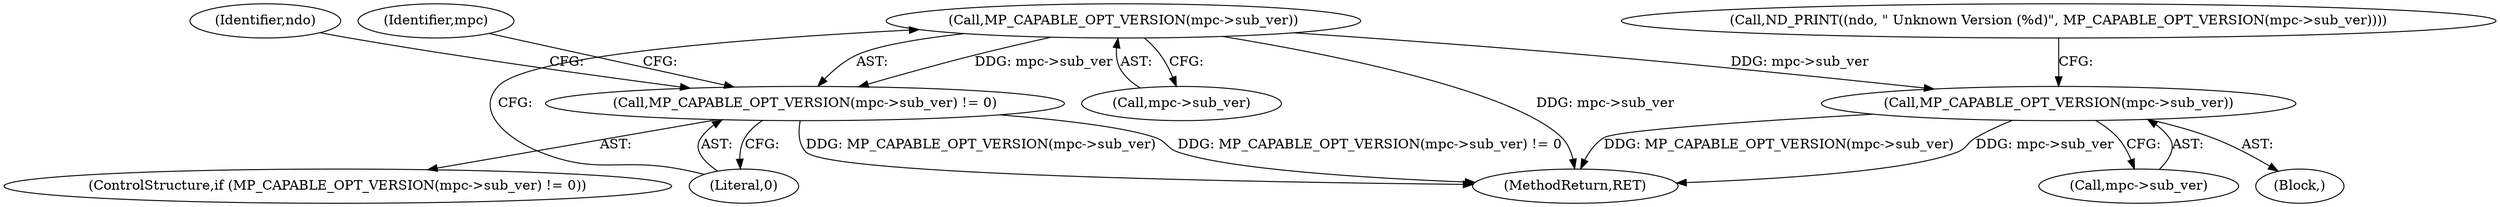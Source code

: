 digraph "0_tcpdump_4c3aee4bb0294c232d56b6d34e9eeb74f630fe8c@pointer" {
"1000139" [label="(Call,MP_CAPABLE_OPT_VERSION(mpc->sub_ver))"];
"1000138" [label="(Call,MP_CAPABLE_OPT_VERSION(mpc->sub_ver) != 0)"];
"1000150" [label="(Call,MP_CAPABLE_OPT_VERSION(mpc->sub_ver))"];
"1000151" [label="(Call,mpc->sub_ver)"];
"1000148" [label="(Block,)"];
"1000139" [label="(Call,MP_CAPABLE_OPT_VERSION(mpc->sub_ver))"];
"1000138" [label="(Call,MP_CAPABLE_OPT_VERSION(mpc->sub_ver) != 0)"];
"1000143" [label="(Literal,0)"];
"1000150" [label="(Call,MP_CAPABLE_OPT_VERSION(mpc->sub_ver))"];
"1000147" [label="(Identifier,ndo)"];
"1000159" [label="(Identifier,mpc)"];
"1000137" [label="(ControlStructure,if (MP_CAPABLE_OPT_VERSION(mpc->sub_ver) != 0))"];
"1000140" [label="(Call,mpc->sub_ver)"];
"1000176" [label="(MethodReturn,RET)"];
"1000145" [label="(Call,ND_PRINT((ndo, \" Unknown Version (%d)\", MP_CAPABLE_OPT_VERSION(mpc->sub_ver))))"];
"1000139" -> "1000138"  [label="AST: "];
"1000139" -> "1000140"  [label="CFG: "];
"1000140" -> "1000139"  [label="AST: "];
"1000143" -> "1000139"  [label="CFG: "];
"1000139" -> "1000176"  [label="DDG: mpc->sub_ver"];
"1000139" -> "1000138"  [label="DDG: mpc->sub_ver"];
"1000139" -> "1000150"  [label="DDG: mpc->sub_ver"];
"1000138" -> "1000137"  [label="AST: "];
"1000138" -> "1000143"  [label="CFG: "];
"1000143" -> "1000138"  [label="AST: "];
"1000147" -> "1000138"  [label="CFG: "];
"1000159" -> "1000138"  [label="CFG: "];
"1000138" -> "1000176"  [label="DDG: MP_CAPABLE_OPT_VERSION(mpc->sub_ver)"];
"1000138" -> "1000176"  [label="DDG: MP_CAPABLE_OPT_VERSION(mpc->sub_ver) != 0"];
"1000150" -> "1000148"  [label="AST: "];
"1000150" -> "1000151"  [label="CFG: "];
"1000151" -> "1000150"  [label="AST: "];
"1000145" -> "1000150"  [label="CFG: "];
"1000150" -> "1000176"  [label="DDG: mpc->sub_ver"];
"1000150" -> "1000176"  [label="DDG: MP_CAPABLE_OPT_VERSION(mpc->sub_ver)"];
}
